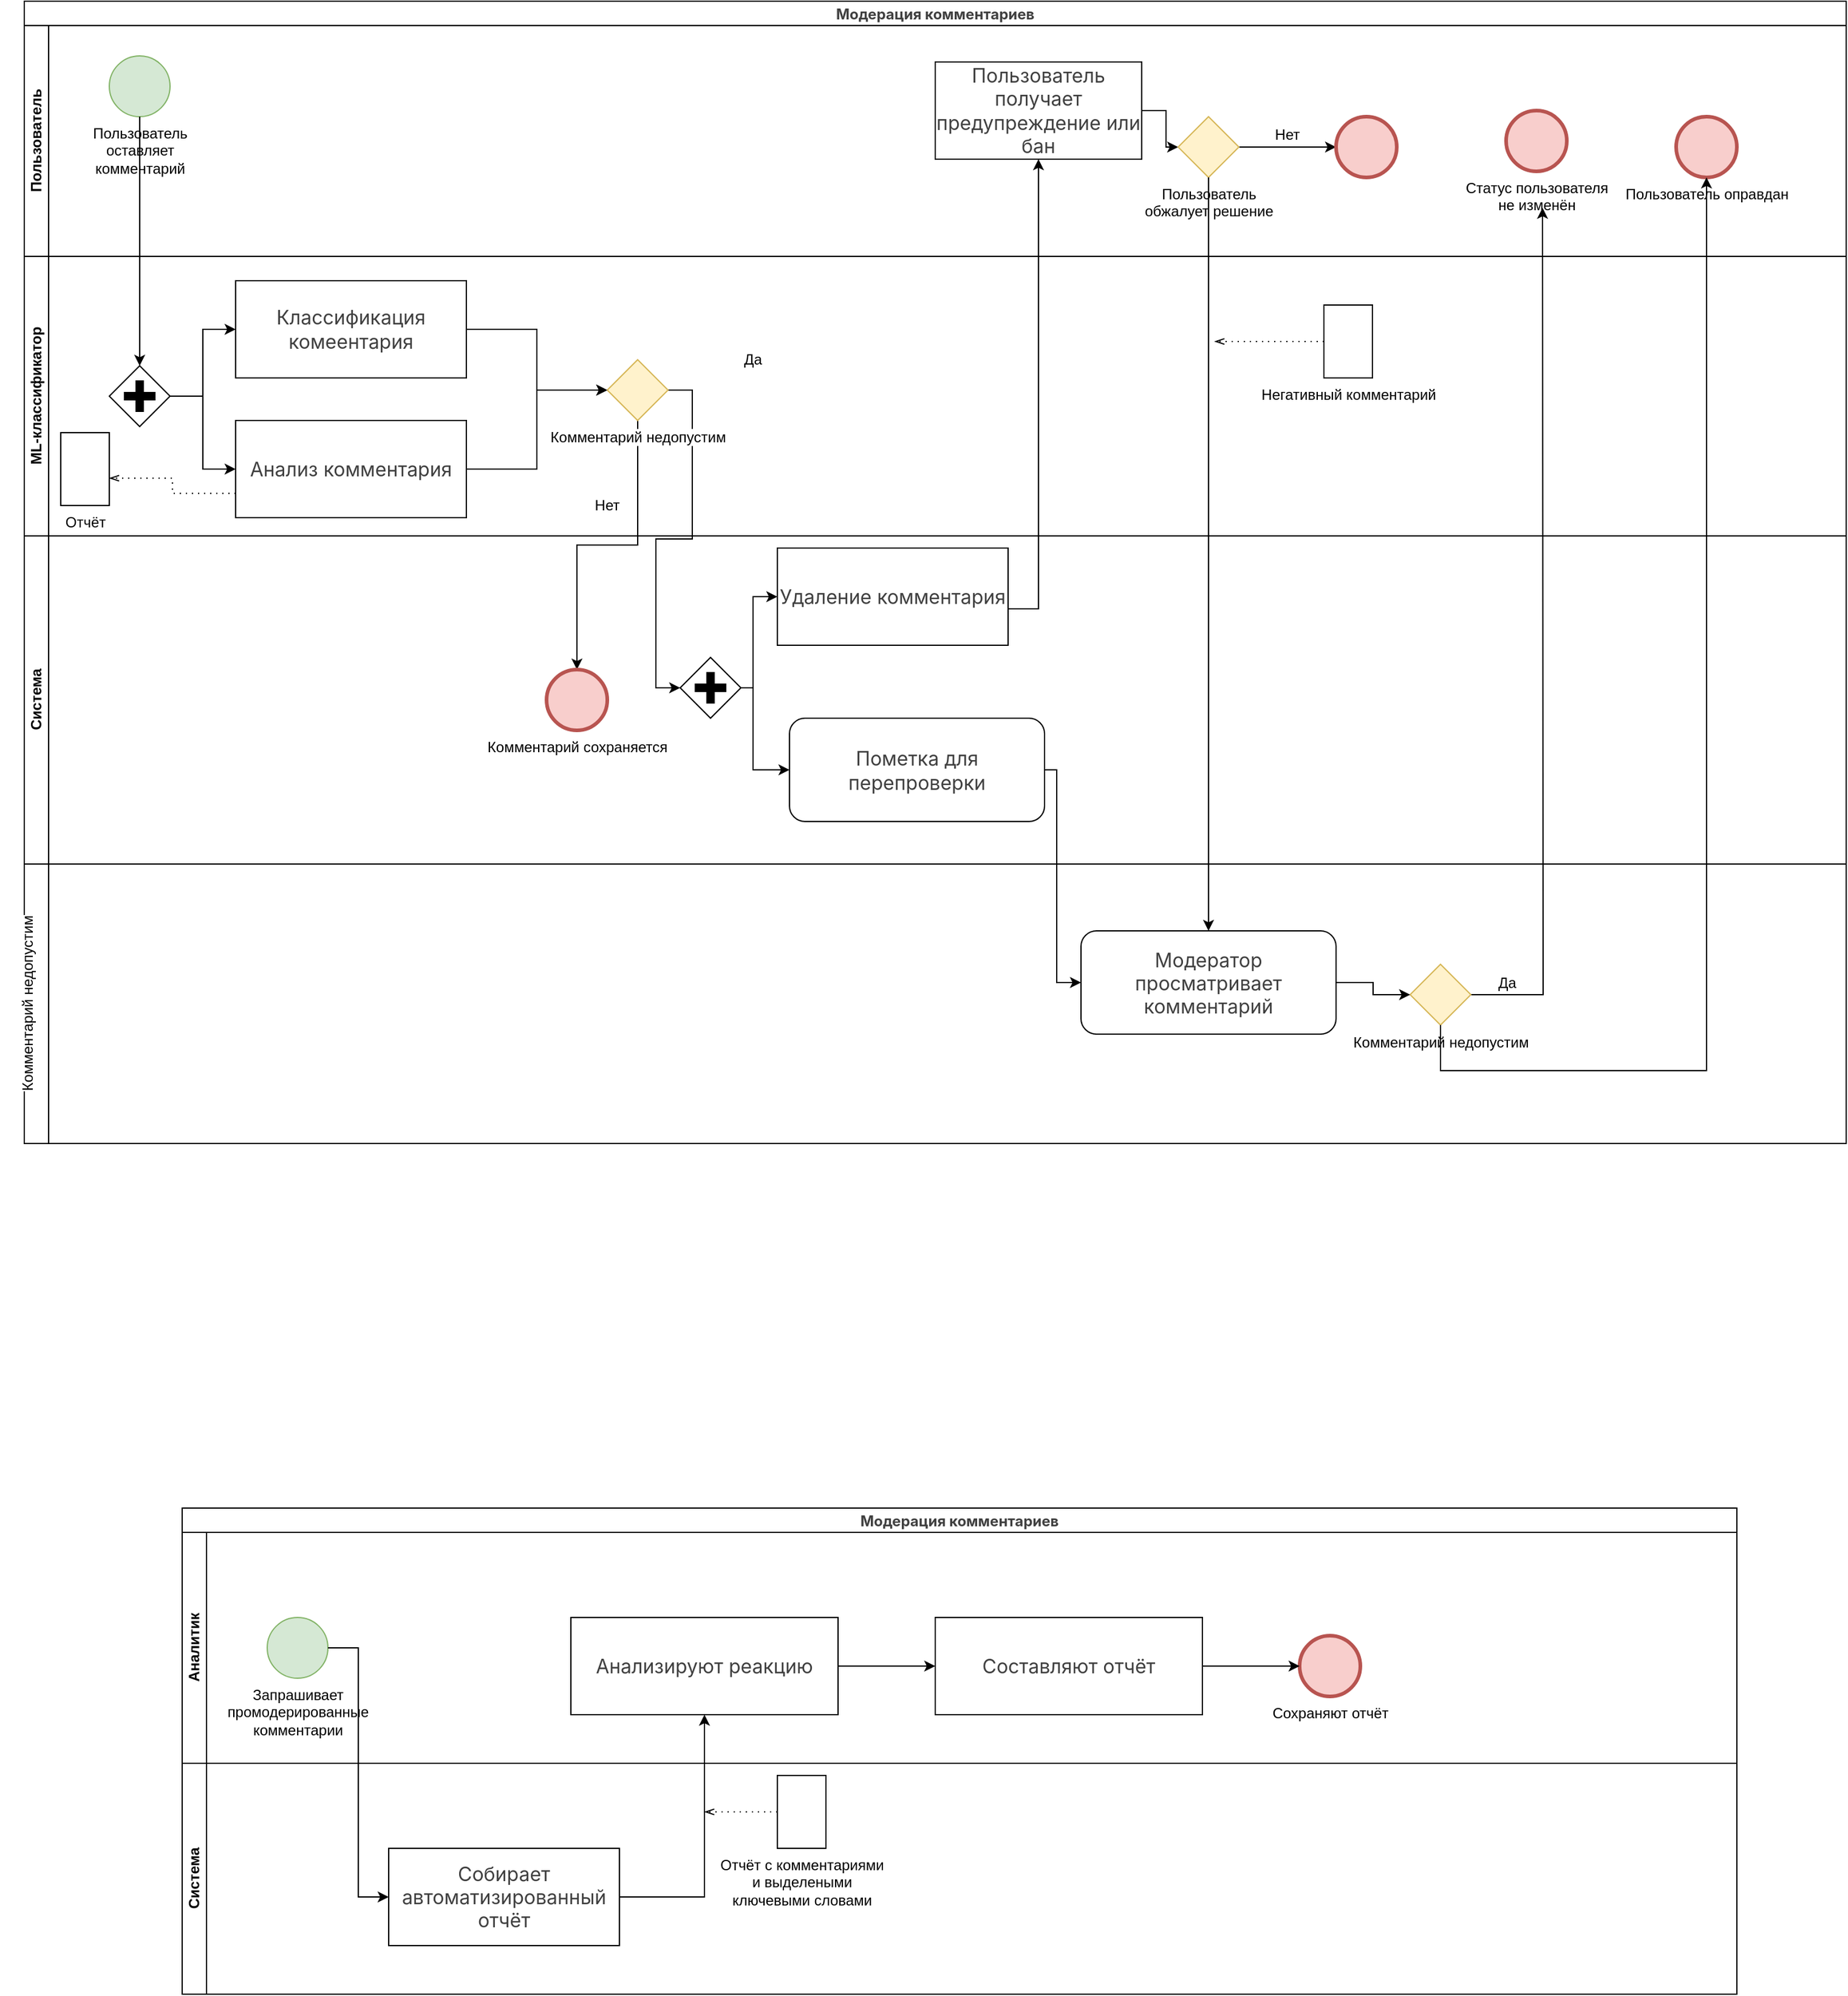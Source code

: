 <mxfile version="27.0.9">
  <diagram name="Страница — 1" id="czSJxoBG8e3vziPSl5HL">
    <mxGraphModel dx="1426" dy="841" grid="1" gridSize="10" guides="1" tooltips="1" connect="1" arrows="1" fold="1" page="1" pageScale="1" pageWidth="827" pageHeight="1169" math="0" shadow="0">
      <root>
        <mxCell id="0" />
        <mxCell id="1" parent="0" />
        <mxCell id="qkGWPTD8oXom4SQ6_oq9-17" value="&lt;h3 style=&quot;font-weight: var(--ds-font-weight-strong); font-size: calc(var(--ds-md-zoom)*16px); line-height: 1.5; margin: calc(var(--ds-md-zoom)*16px)0 calc(var(--ds-md-zoom)*12px)0; color: rgb(64, 64, 64); font-family: DeepSeek-CJK-patch, Inter, system-ui, -apple-system, BlinkMacSystemFont, &amp;quot;Segoe UI&amp;quot;, Roboto, &amp;quot;Noto Sans&amp;quot;, Ubuntu, Cantarell, &amp;quot;Helvetica Neue&amp;quot;, Oxygen, &amp;quot;Open Sans&amp;quot;, sans-serif; text-align: start;&quot;&gt;Модерация комментариев&lt;/h3&gt;" style="swimlane;html=1;childLayout=stackLayout;resizeParent=1;resizeParentMax=0;horizontal=1;startSize=20;horizontalStack=0;whiteSpace=wrap;" parent="1" vertex="1">
          <mxGeometry x="50" y="20" width="1500" height="710" as="geometry" />
        </mxCell>
        <mxCell id="qkGWPTD8oXom4SQ6_oq9-27" style="edgeStyle=orthogonalEdgeStyle;rounded=0;orthogonalLoop=1;jettySize=auto;html=1;exitX=1;exitY=0.5;exitDx=0;exitDy=0;exitPerimeter=0;entryX=0;entryY=0.5;entryDx=0;entryDy=0;entryPerimeter=0;" parent="qkGWPTD8oXom4SQ6_oq9-17" source="qkGWPTD8oXom4SQ6_oq9-24" target="2eWtPEc4iN5TOL6dSOOe-2" edge="1">
          <mxGeometry relative="1" as="geometry">
            <mxPoint x="810" y="530.0" as="targetPoint" />
          </mxGeometry>
        </mxCell>
        <mxCell id="qkGWPTD8oXom4SQ6_oq9-29" style="edgeStyle=orthogonalEdgeStyle;rounded=0;orthogonalLoop=1;jettySize=auto;html=1;exitX=0.5;exitY=1;exitDx=0;exitDy=0;exitPerimeter=0;entryX=0.5;entryY=0;entryDx=0;entryDy=0;entryPerimeter=0;" parent="qkGWPTD8oXom4SQ6_oq9-17" source="qkGWPTD8oXom4SQ6_oq9-24" target="qkGWPTD8oXom4SQ6_oq9-31" edge="1">
          <mxGeometry relative="1" as="geometry">
            <mxPoint x="521" y="520.0" as="targetPoint" />
          </mxGeometry>
        </mxCell>
        <mxCell id="qkGWPTD8oXom4SQ6_oq9-18" value="Пользователь" style="swimlane;html=1;startSize=20;horizontal=0;" parent="qkGWPTD8oXom4SQ6_oq9-17" vertex="1">
          <mxGeometry y="20" width="1500" height="190" as="geometry" />
        </mxCell>
        <mxCell id="qkGWPTD8oXom4SQ6_oq9-19" value="Пользователь&lt;div&gt;оставляет&lt;div&gt;комментарий&lt;/div&gt;&lt;/div&gt;" style="points=[[0.145,0.145,0],[0.5,0,0],[0.855,0.145,0],[1,0.5,0],[0.855,0.855,0],[0.5,1,0],[0.145,0.855,0],[0,0.5,0]];shape=mxgraph.bpmn.event;html=1;verticalLabelPosition=bottom;labelBackgroundColor=#ffffff;verticalAlign=top;align=center;perimeter=ellipsePerimeter;outlineConnect=0;aspect=fixed;outline=standard;symbol=general;fillColor=#d5e8d4;strokeColor=#82b366;" parent="qkGWPTD8oXom4SQ6_oq9-18" vertex="1">
          <mxGeometry x="70" y="25" width="50" height="50" as="geometry" />
        </mxCell>
        <mxCell id="qkGWPTD8oXom4SQ6_oq9-69" style="edgeStyle=orthogonalEdgeStyle;rounded=0;orthogonalLoop=1;jettySize=auto;html=1;exitX=1;exitY=0.5;exitDx=0;exitDy=0;exitPerimeter=0;" parent="qkGWPTD8oXom4SQ6_oq9-18" source="qkGWPTD8oXom4SQ6_oq9-67" target="qkGWPTD8oXom4SQ6_oq9-68" edge="1">
          <mxGeometry relative="1" as="geometry" />
        </mxCell>
        <mxCell id="qkGWPTD8oXom4SQ6_oq9-67" value="&lt;div style=&quot;&quot;&gt;&lt;span style=&quot;background-color: transparent;&quot;&gt;&lt;font style=&quot;font-size: 16.002px;&quot; face=&quot;DeepSeek-CJK-patch, Inter, system-ui, -apple-system, BlinkMacSystemFont, Segoe UI, Roboto, Noto Sans, Ubuntu, Cantarell, Helvetica Neue, Oxygen, Open Sans, sans-serif&quot; color=&quot;#404040&quot;&gt;Пользователь получает предупреждение или бан&lt;/font&gt;&lt;/span&gt;&lt;/div&gt;" style="points=[[0.25,0,0],[0.5,0,0],[0.75,0,0],[1,0.25,0],[1,0.5,0],[1,0.75,0],[0.75,1,0],[0.5,1,0],[0.25,1,0],[0,0.75,0],[0,0.5,0],[0,0.25,0]];shape=mxgraph.bpmn.task2;whiteSpace=wrap;rectStyle=rounded;size=10;html=1;container=1;expand=0;collapsible=0;taskMarker=abstract;align=center;" parent="qkGWPTD8oXom4SQ6_oq9-18" vertex="1">
          <mxGeometry x="750" y="30" width="170" height="80" as="geometry" />
        </mxCell>
        <mxCell id="qkGWPTD8oXom4SQ6_oq9-70" style="edgeStyle=orthogonalEdgeStyle;rounded=0;orthogonalLoop=1;jettySize=auto;html=1;exitX=1;exitY=0.5;exitDx=0;exitDy=0;exitPerimeter=0;entryX=0;entryY=0.5;entryDx=0;entryDy=0;entryPerimeter=0;" parent="qkGWPTD8oXom4SQ6_oq9-18" source="qkGWPTD8oXom4SQ6_oq9-68" target="qkGWPTD8oXom4SQ6_oq9-72" edge="1">
          <mxGeometry relative="1" as="geometry">
            <mxPoint x="1110" y="100" as="targetPoint" />
          </mxGeometry>
        </mxCell>
        <mxCell id="qkGWPTD8oXom4SQ6_oq9-68" value="Пользователь&lt;div&gt;обжалует решение&lt;/div&gt;" style="points=[[0.25,0.25,0],[0.5,0,0],[0.75,0.25,0],[1,0.5,0],[0.75,0.75,0],[0.5,1,0],[0.25,0.75,0],[0,0.5,0]];shape=mxgraph.bpmn.gateway2;html=1;verticalLabelPosition=bottom;labelBackgroundColor=#ffffff;verticalAlign=top;align=center;perimeter=rhombusPerimeter;outlineConnect=0;outline=none;symbol=none;fillColor=#fff2cc;strokeColor=#d6b656;" parent="qkGWPTD8oXom4SQ6_oq9-18" vertex="1">
          <mxGeometry x="950" y="75" width="50" height="50" as="geometry" />
        </mxCell>
        <mxCell id="qkGWPTD8oXom4SQ6_oq9-71" value="Нет" style="text;html=1;align=center;verticalAlign=middle;whiteSpace=wrap;rounded=0;" parent="qkGWPTD8oXom4SQ6_oq9-18" vertex="1">
          <mxGeometry x="1010" y="75" width="60" height="30" as="geometry" />
        </mxCell>
        <mxCell id="qkGWPTD8oXom4SQ6_oq9-72" value="" style="points=[[0.145,0.145,0],[0.5,0,0],[0.855,0.145,0],[1,0.5,0],[0.855,0.855,0],[0.5,1,0],[0.145,0.855,0],[0,0.5,0]];shape=mxgraph.bpmn.event;html=1;verticalLabelPosition=bottom;labelBackgroundColor=#ffffff;verticalAlign=top;align=center;perimeter=ellipsePerimeter;outlineConnect=0;aspect=fixed;outline=end;symbol=terminate2;fillColor=#f8cecc;strokeColor=#b85450;" parent="qkGWPTD8oXom4SQ6_oq9-18" vertex="1">
          <mxGeometry x="1080" y="75" width="50" height="50" as="geometry" />
        </mxCell>
        <mxCell id="qkGWPTD8oXom4SQ6_oq9-90" value="Статус пользователя&lt;div&gt;не изменён&lt;/div&gt;" style="points=[[0.145,0.145,0],[0.5,0,0],[0.855,0.145,0],[1,0.5,0],[0.855,0.855,0],[0.5,1,0],[0.145,0.855,0],[0,0.5,0]];shape=mxgraph.bpmn.event;html=1;verticalLabelPosition=bottom;labelBackgroundColor=#ffffff;verticalAlign=top;align=center;perimeter=ellipsePerimeter;outlineConnect=0;aspect=fixed;outline=end;symbol=terminate2;fillColor=#f8cecc;strokeColor=#b85450;" parent="qkGWPTD8oXom4SQ6_oq9-18" vertex="1">
          <mxGeometry x="1220" y="70" width="50" height="50" as="geometry" />
        </mxCell>
        <mxCell id="qkGWPTD8oXom4SQ6_oq9-93" value="Пользователь оправдан" style="points=[[0.145,0.145,0],[0.5,0,0],[0.855,0.145,0],[1,0.5,0],[0.855,0.855,0],[0.5,1,0],[0.145,0.855,0],[0,0.5,0]];shape=mxgraph.bpmn.event;html=1;verticalLabelPosition=bottom;labelBackgroundColor=#ffffff;verticalAlign=top;align=center;perimeter=ellipsePerimeter;outlineConnect=0;aspect=fixed;outline=end;symbol=terminate2;fillColor=#f8cecc;strokeColor=#b85450;" parent="qkGWPTD8oXom4SQ6_oq9-18" vertex="1">
          <mxGeometry x="1360" y="75" width="50" height="50" as="geometry" />
        </mxCell>
        <mxCell id="qkGWPTD8oXom4SQ6_oq9-21" value="ML-классификатор" style="swimlane;html=1;startSize=20;horizontal=0;" parent="qkGWPTD8oXom4SQ6_oq9-17" vertex="1">
          <mxGeometry y="210" width="1500" height="230" as="geometry" />
        </mxCell>
        <mxCell id="qkGWPTD8oXom4SQ6_oq9-22" value="&lt;div style=&quot;&quot;&gt;&lt;span style=&quot;background-color: transparent; font-size: 16.002px;&quot;&gt;&lt;font face=&quot;DeepSeek-CJK-patch, Inter, system-ui, -apple-system, BlinkMacSystemFont, Segoe UI, Roboto, Noto Sans, Ubuntu, Cantarell, Helvetica Neue, Oxygen, Open Sans, sans-serif&quot; color=&quot;#404040&quot;&gt;Классификация&lt;/font&gt;&lt;/span&gt;&lt;/div&gt;&lt;div style=&quot;&quot;&gt;&lt;span style=&quot;background-color: transparent; font-size: 16.002px;&quot;&gt;&lt;font face=&quot;DeepSeek-CJK-patch, Inter, system-ui, -apple-system, BlinkMacSystemFont, Segoe UI, Roboto, Noto Sans, Ubuntu, Cantarell, Helvetica Neue, Oxygen, Open Sans, sans-serif&quot; color=&quot;#404040&quot;&gt;комеентария&lt;/font&gt;&lt;/span&gt;&lt;/div&gt;" style="points=[[0.25,0,0],[0.5,0,0],[0.75,0,0],[1,0.25,0],[1,0.5,0],[1,0.75,0],[0.75,1,0],[0.5,1,0],[0.25,1,0],[0,0.75,0],[0,0.5,0],[0,0.25,0]];shape=mxgraph.bpmn.task2;whiteSpace=wrap;rectStyle=rounded;size=10;html=1;container=1;expand=0;collapsible=0;taskMarker=abstract;align=center;" parent="qkGWPTD8oXom4SQ6_oq9-21" vertex="1">
          <mxGeometry x="174" y="20" width="190" height="80" as="geometry" />
        </mxCell>
        <mxCell id="qkGWPTD8oXom4SQ6_oq9-23" style="edgeStyle=orthogonalEdgeStyle;rounded=0;orthogonalLoop=1;jettySize=auto;html=1;entryX=0;entryY=0.5;entryDx=0;entryDy=0;entryPerimeter=0;exitX=1;exitY=0.5;exitDx=0;exitDy=0;exitPerimeter=0;" parent="qkGWPTD8oXom4SQ6_oq9-21" source="qkGWPTD8oXom4SQ6_oq9-22" target="qkGWPTD8oXom4SQ6_oq9-24" edge="1">
          <mxGeometry relative="1" as="geometry" />
        </mxCell>
        <mxCell id="qkGWPTD8oXom4SQ6_oq9-24" value="Комментарий недопустим" style="points=[[0.25,0.25,0],[0.5,0,0],[0.75,0.25,0],[1,0.5,0],[0.75,0.75,0],[0.5,1,0],[0.25,0.75,0],[0,0.5,0]];shape=mxgraph.bpmn.gateway2;html=1;verticalLabelPosition=bottom;labelBackgroundColor=#ffffff;verticalAlign=top;align=center;perimeter=rhombusPerimeter;outlineConnect=0;outline=none;symbol=none;fillColor=#fff2cc;strokeColor=#d6b656;" parent="qkGWPTD8oXom4SQ6_oq9-21" vertex="1">
          <mxGeometry x="480" y="85" width="50" height="50" as="geometry" />
        </mxCell>
        <mxCell id="qkGWPTD8oXom4SQ6_oq9-25" value="Да" style="text;html=1;align=center;verticalAlign=middle;whiteSpace=wrap;rounded=0;" parent="qkGWPTD8oXom4SQ6_oq9-21" vertex="1">
          <mxGeometry x="570" y="70" width="60" height="30" as="geometry" />
        </mxCell>
        <mxCell id="qkGWPTD8oXom4SQ6_oq9-63" value="Негативный комментарий" style="shape=mxgraph.bpmn.data2;labelPosition=center;verticalLabelPosition=bottom;align=center;verticalAlign=top;size=15;html=1;" parent="qkGWPTD8oXom4SQ6_oq9-21" vertex="1">
          <mxGeometry x="1070" y="40" width="40" height="60" as="geometry" />
        </mxCell>
        <mxCell id="qkGWPTD8oXom4SQ6_oq9-74" value="&lt;div style=&quot;text-align: left;&quot;&gt;&lt;span style=&quot;background-color: transparent; font-size: 16.002px;&quot;&gt;&lt;font face=&quot;DeepSeek-CJK-patch, Inter, system-ui, -apple-system, BlinkMacSystemFont, Segoe UI, Roboto, Noto Sans, Ubuntu, Cantarell, Helvetica Neue, Oxygen, Open Sans, sans-serif&quot; color=&quot;#404040&quot;&gt;Анализ комментария&lt;/font&gt;&lt;/span&gt;&lt;/div&gt;" style="points=[[0.25,0,0],[0.5,0,0],[0.75,0,0],[1,0.25,0],[1,0.5,0],[1,0.75,0],[0.75,1,0],[0.5,1,0],[0.25,1,0],[0,0.75,0],[0,0.5,0],[0,0.25,0]];shape=mxgraph.bpmn.task2;whiteSpace=wrap;rectStyle=rounded;size=10;html=1;container=1;expand=0;collapsible=0;taskMarker=abstract;" parent="qkGWPTD8oXom4SQ6_oq9-21" vertex="1">
          <mxGeometry x="174" y="135" width="190" height="80" as="geometry" />
        </mxCell>
        <mxCell id="qkGWPTD8oXom4SQ6_oq9-77" value="" style="points=[[0.25,0.25,0],[0.5,0,0],[0.75,0.25,0],[1,0.5,0],[0.75,0.75,0],[0.5,1,0],[0.25,0.75,0],[0,0.5,0]];shape=mxgraph.bpmn.gateway2;html=1;verticalLabelPosition=bottom;labelBackgroundColor=#ffffff;verticalAlign=top;align=center;perimeter=rhombusPerimeter;outlineConnect=0;outline=none;symbol=none;gwType=parallel;" parent="qkGWPTD8oXom4SQ6_oq9-21" vertex="1">
          <mxGeometry x="70" y="90" width="50" height="50" as="geometry" />
        </mxCell>
        <mxCell id="qkGWPTD8oXom4SQ6_oq9-78" style="edgeStyle=orthogonalEdgeStyle;rounded=0;orthogonalLoop=1;jettySize=auto;html=1;exitX=1;exitY=0.5;exitDx=0;exitDy=0;exitPerimeter=0;entryX=0;entryY=0.5;entryDx=0;entryDy=0;entryPerimeter=0;" parent="qkGWPTD8oXom4SQ6_oq9-21" source="qkGWPTD8oXom4SQ6_oq9-77" target="qkGWPTD8oXom4SQ6_oq9-22" edge="1">
          <mxGeometry relative="1" as="geometry" />
        </mxCell>
        <mxCell id="qkGWPTD8oXom4SQ6_oq9-79" style="edgeStyle=orthogonalEdgeStyle;rounded=0;orthogonalLoop=1;jettySize=auto;html=1;exitX=1;exitY=0.5;exitDx=0;exitDy=0;exitPerimeter=0;entryX=0;entryY=0.5;entryDx=0;entryDy=0;entryPerimeter=0;" parent="qkGWPTD8oXom4SQ6_oq9-21" source="qkGWPTD8oXom4SQ6_oq9-77" target="qkGWPTD8oXom4SQ6_oq9-74" edge="1">
          <mxGeometry relative="1" as="geometry" />
        </mxCell>
        <mxCell id="qkGWPTD8oXom4SQ6_oq9-81" style="edgeStyle=orthogonalEdgeStyle;rounded=0;orthogonalLoop=1;jettySize=auto;html=1;exitX=1;exitY=0.5;exitDx=0;exitDy=0;exitPerimeter=0;entryX=0;entryY=0.5;entryDx=0;entryDy=0;entryPerimeter=0;" parent="qkGWPTD8oXom4SQ6_oq9-21" source="qkGWPTD8oXom4SQ6_oq9-74" target="qkGWPTD8oXom4SQ6_oq9-24" edge="1">
          <mxGeometry relative="1" as="geometry" />
        </mxCell>
        <mxCell id="qkGWPTD8oXom4SQ6_oq9-94" value="Отчёт" style="shape=mxgraph.bpmn.data2;labelPosition=center;verticalLabelPosition=bottom;align=center;verticalAlign=top;size=15;html=1;" parent="qkGWPTD8oXom4SQ6_oq9-21" vertex="1">
          <mxGeometry x="30" y="145" width="40" height="60" as="geometry" />
        </mxCell>
        <mxCell id="qkGWPTD8oXom4SQ6_oq9-95" value="" style="edgeStyle=elbowEdgeStyle;fontSize=12;html=1;endFill=0;startFill=0;endSize=6;startSize=6;dashed=1;dashPattern=1 4;endArrow=openThin;startArrow=none;rounded=0;exitX=0;exitY=0.75;exitDx=0;exitDy=0;exitPerimeter=0;entryX=0;entryY=0;entryDx=40;entryDy=37.5;entryPerimeter=0;" parent="qkGWPTD8oXom4SQ6_oq9-21" source="qkGWPTD8oXom4SQ6_oq9-74" target="qkGWPTD8oXom4SQ6_oq9-94" edge="1">
          <mxGeometry width="160" relative="1" as="geometry">
            <mxPoint x="1070" y="200" as="sourcePoint" />
            <mxPoint x="140" y="190" as="targetPoint" />
          </mxGeometry>
        </mxCell>
        <mxCell id="qkGWPTD8oXom4SQ6_oq9-33" value="Нет" style="text;html=1;align=center;verticalAlign=middle;whiteSpace=wrap;rounded=0;" parent="qkGWPTD8oXom4SQ6_oq9-21" vertex="1">
          <mxGeometry x="450" y="190" width="60" height="30" as="geometry" />
        </mxCell>
        <mxCell id="qkGWPTD8oXom4SQ6_oq9-28" style="edgeStyle=orthogonalEdgeStyle;rounded=0;orthogonalLoop=1;jettySize=auto;html=1;exitX=1;exitY=0.5;exitDx=0;exitDy=0;exitPerimeter=0;entryX=0.5;entryY=1;entryDx=0;entryDy=0;entryPerimeter=0;" parent="qkGWPTD8oXom4SQ6_oq9-17" source="qkGWPTD8oXom4SQ6_oq9-32" target="qkGWPTD8oXom4SQ6_oq9-67" edge="1">
          <mxGeometry relative="1" as="geometry">
            <mxPoint x="785" y="160" as="targetPoint" />
            <Array as="points">
              <mxPoint x="800" y="500" />
              <mxPoint x="835" y="500" />
            </Array>
          </mxGeometry>
        </mxCell>
        <mxCell id="qkGWPTD8oXom4SQ6_oq9-80" style="edgeStyle=orthogonalEdgeStyle;rounded=0;orthogonalLoop=1;jettySize=auto;html=1;exitX=0.5;exitY=1;exitDx=0;exitDy=0;exitPerimeter=0;entryX=0.5;entryY=0;entryDx=0;entryDy=0;entryPerimeter=0;" parent="qkGWPTD8oXom4SQ6_oq9-17" source="qkGWPTD8oXom4SQ6_oq9-19" target="qkGWPTD8oXom4SQ6_oq9-77" edge="1">
          <mxGeometry relative="1" as="geometry" />
        </mxCell>
        <mxCell id="qkGWPTD8oXom4SQ6_oq9-30" value="Система" style="swimlane;html=1;startSize=20;horizontal=0;" parent="qkGWPTD8oXom4SQ6_oq9-17" vertex="1">
          <mxGeometry y="440" width="1500" height="270" as="geometry" />
        </mxCell>
        <mxCell id="qkGWPTD8oXom4SQ6_oq9-31" value="Комментарий сохраняется" style="points=[[0.145,0.145,0],[0.5,0,0],[0.855,0.145,0],[1,0.5,0],[0.855,0.855,0],[0.5,1,0],[0.145,0.855,0],[0,0.5,0]];shape=mxgraph.bpmn.event;html=1;verticalLabelPosition=bottom;labelBackgroundColor=#ffffff;verticalAlign=top;align=center;perimeter=ellipsePerimeter;outlineConnect=0;aspect=fixed;outline=end;symbol=terminate2;fillColor=#f8cecc;strokeColor=#b85450;" parent="qkGWPTD8oXom4SQ6_oq9-30" vertex="1">
          <mxGeometry x="430" y="110" width="50" height="50" as="geometry" />
        </mxCell>
        <mxCell id="qkGWPTD8oXom4SQ6_oq9-32" value="&lt;div style=&quot;text-align: left;&quot;&gt;&lt;span style=&quot;background-color: transparent; font-size: 16.002px;&quot;&gt;&lt;font face=&quot;DeepSeek-CJK-patch, Inter, system-ui, -apple-system, BlinkMacSystemFont, Segoe UI, Roboto, Noto Sans, Ubuntu, Cantarell, Helvetica Neue, Oxygen, Open Sans, sans-serif&quot; color=&quot;#404040&quot;&gt;Удаление комментария&lt;/font&gt;&lt;/span&gt;&lt;/div&gt;" style="points=[[0.25,0,0],[0.5,0,0],[0.75,0,0],[1,0.25,0],[1,0.5,0],[1,0.75,0],[0.75,1,0],[0.5,1,0],[0.25,1,0],[0,0.75,0],[0,0.5,0],[0,0.25,0]];shape=mxgraph.bpmn.task2;whiteSpace=wrap;rectStyle=rounded;size=10;html=1;container=1;expand=0;collapsible=0;taskMarker=abstract;" parent="qkGWPTD8oXom4SQ6_oq9-30" vertex="1">
          <mxGeometry x="620" y="10" width="190" height="80" as="geometry" />
        </mxCell>
        <mxCell id="2eWtPEc4iN5TOL6dSOOe-8" style="edgeStyle=orthogonalEdgeStyle;rounded=0;orthogonalLoop=1;jettySize=auto;html=1;exitX=1;exitY=0.5;exitDx=0;exitDy=0;exitPerimeter=0;entryX=0;entryY=0.5;entryDx=0;entryDy=0;" edge="1" parent="qkGWPTD8oXom4SQ6_oq9-30" source="2eWtPEc4iN5TOL6dSOOe-2" target="2eWtPEc4iN5TOL6dSOOe-7">
          <mxGeometry relative="1" as="geometry">
            <Array as="points">
              <mxPoint x="600" y="125" />
              <mxPoint x="600" y="193" />
            </Array>
          </mxGeometry>
        </mxCell>
        <mxCell id="2eWtPEc4iN5TOL6dSOOe-2" value="" style="points=[[0.25,0.25,0],[0.5,0,0],[0.75,0.25,0],[1,0.5,0],[0.75,0.75,0],[0.5,1,0],[0.25,0.75,0],[0,0.5,0]];shape=mxgraph.bpmn.gateway2;html=1;verticalLabelPosition=bottom;labelBackgroundColor=#ffffff;verticalAlign=top;align=center;perimeter=rhombusPerimeter;outlineConnect=0;outline=none;symbol=none;gwType=parallel;" vertex="1" parent="qkGWPTD8oXom4SQ6_oq9-30">
          <mxGeometry x="540" y="100" width="50" height="50" as="geometry" />
        </mxCell>
        <mxCell id="2eWtPEc4iN5TOL6dSOOe-3" style="edgeStyle=orthogonalEdgeStyle;rounded=0;orthogonalLoop=1;jettySize=auto;html=1;exitX=1;exitY=0.5;exitDx=0;exitDy=0;exitPerimeter=0;entryX=0;entryY=0.5;entryDx=0;entryDy=0;entryPerimeter=0;" edge="1" parent="qkGWPTD8oXom4SQ6_oq9-30" source="2eWtPEc4iN5TOL6dSOOe-2" target="qkGWPTD8oXom4SQ6_oq9-32">
          <mxGeometry relative="1" as="geometry">
            <Array as="points">
              <mxPoint x="600" y="125" />
              <mxPoint x="600" y="50" />
            </Array>
          </mxGeometry>
        </mxCell>
        <mxCell id="2eWtPEc4iN5TOL6dSOOe-7" value="&lt;font face=&quot;DeepSeek-CJK-patch, Inter, system-ui, -apple-system, BlinkMacSystemFont, Segoe UI, Roboto, Noto Sans, Ubuntu, Cantarell, Helvetica Neue, Oxygen, Open Sans, sans-serif&quot; color=&quot;#404040&quot;&gt;&lt;span style=&quot;font-size: 16.002px;&quot;&gt;Пометка для перепроверки&lt;/span&gt;&lt;/font&gt;" style="rounded=1;whiteSpace=wrap;html=1;" vertex="1" parent="qkGWPTD8oXom4SQ6_oq9-30">
          <mxGeometry x="630" y="150" width="210" height="85" as="geometry" />
        </mxCell>
        <mxCell id="qkGWPTD8oXom4SQ6_oq9-34" value="&lt;h3 style=&quot;font-weight: var(--ds-font-weight-strong); font-size: calc(var(--ds-md-zoom)*16px); line-height: 1.5; margin: calc(var(--ds-md-zoom)*16px)0 calc(var(--ds-md-zoom)*12px)0; color: rgb(64, 64, 64); font-family: DeepSeek-CJK-patch, Inter, system-ui, -apple-system, BlinkMacSystemFont, &amp;quot;Segoe UI&amp;quot;, Roboto, &amp;quot;Noto Sans&amp;quot;, Ubuntu, Cantarell, &amp;quot;Helvetica Neue&amp;quot;, Oxygen, &amp;quot;Open Sans&amp;quot;, sans-serif; text-align: start;&quot;&gt;Модерация комментариев&lt;/h3&gt;" style="swimlane;html=1;childLayout=stackLayout;resizeParent=1;resizeParentMax=0;horizontal=1;startSize=20;horizontalStack=0;whiteSpace=wrap;" parent="1" vertex="1">
          <mxGeometry x="180" y="1260" width="1280" height="400" as="geometry" />
        </mxCell>
        <mxCell id="qkGWPTD8oXom4SQ6_oq9-35" value="Аналитик" style="swimlane;html=1;startSize=20;horizontal=0;" parent="qkGWPTD8oXom4SQ6_oq9-34" vertex="1">
          <mxGeometry y="20" width="1280" height="190" as="geometry" />
        </mxCell>
        <mxCell id="qkGWPTD8oXom4SQ6_oq9-36" value="Запрашивает&lt;div&gt;промодерированные&lt;/div&gt;&lt;div&gt;комментарии&lt;/div&gt;" style="points=[[0.145,0.145,0],[0.5,0,0],[0.855,0.145,0],[1,0.5,0],[0.855,0.855,0],[0.5,1,0],[0.145,0.855,0],[0,0.5,0]];shape=mxgraph.bpmn.event;html=1;verticalLabelPosition=bottom;labelBackgroundColor=#ffffff;verticalAlign=top;align=center;perimeter=ellipsePerimeter;outlineConnect=0;aspect=fixed;outline=standard;symbol=general;fillColor=#d5e8d4;strokeColor=#82b366;" parent="qkGWPTD8oXom4SQ6_oq9-35" vertex="1">
          <mxGeometry x="70" y="70" width="50" height="50" as="geometry" />
        </mxCell>
        <mxCell id="qkGWPTD8oXom4SQ6_oq9-37" value="Сохраняют отчёт" style="points=[[0.145,0.145,0],[0.5,0,0],[0.855,0.145,0],[1,0.5,0],[0.855,0.855,0],[0.5,1,0],[0.145,0.855,0],[0,0.5,0]];shape=mxgraph.bpmn.event;html=1;verticalLabelPosition=bottom;labelBackgroundColor=#ffffff;verticalAlign=top;align=center;perimeter=ellipsePerimeter;outlineConnect=0;aspect=fixed;outline=end;symbol=terminate2;fillColor=#f8cecc;strokeColor=#b85450;" parent="qkGWPTD8oXom4SQ6_oq9-35" vertex="1">
          <mxGeometry x="920" y="85" width="50" height="50" as="geometry" />
        </mxCell>
        <mxCell id="qkGWPTD8oXom4SQ6_oq9-38" style="edgeStyle=orthogonalEdgeStyle;rounded=0;orthogonalLoop=1;jettySize=auto;html=1;entryX=0;entryY=0.5;entryDx=0;entryDy=0;entryPerimeter=0;" parent="qkGWPTD8oXom4SQ6_oq9-35" source="qkGWPTD8oXom4SQ6_oq9-39" target="qkGWPTD8oXom4SQ6_oq9-40" edge="1">
          <mxGeometry relative="1" as="geometry">
            <mxPoint x="620" y="110" as="targetPoint" />
          </mxGeometry>
        </mxCell>
        <mxCell id="qkGWPTD8oXom4SQ6_oq9-39" value="&lt;div style=&quot;text-align: left;&quot;&gt;&lt;font face=&quot;DeepSeek-CJK-patch, Inter, system-ui, -apple-system, BlinkMacSystemFont, Segoe UI, Roboto, Noto Sans, Ubuntu, Cantarell, Helvetica Neue, Oxygen, Open Sans, sans-serif&quot; color=&quot;#404040&quot;&gt;&lt;span style=&quot;font-size: 16.002px;&quot;&gt;Анализируют реакцию&lt;/span&gt;&lt;/font&gt;&lt;/div&gt;" style="points=[[0.25,0,0],[0.5,0,0],[0.75,0,0],[1,0.25,0],[1,0.5,0],[1,0.75,0],[0.75,1,0],[0.5,1,0],[0.25,1,0],[0,0.75,0],[0,0.5,0],[0,0.25,0]];shape=mxgraph.bpmn.task2;whiteSpace=wrap;rectStyle=rounded;size=10;html=1;container=1;expand=0;collapsible=0;taskMarker=abstract;" parent="qkGWPTD8oXom4SQ6_oq9-35" vertex="1">
          <mxGeometry x="320" y="70" width="220" height="80" as="geometry" />
        </mxCell>
        <mxCell id="qkGWPTD8oXom4SQ6_oq9-40" value="&lt;div style=&quot;text-align: left;&quot;&gt;&lt;font face=&quot;DeepSeek-CJK-patch, Inter, system-ui, -apple-system, BlinkMacSystemFont, Segoe UI, Roboto, Noto Sans, Ubuntu, Cantarell, Helvetica Neue, Oxygen, Open Sans, sans-serif&quot; color=&quot;#404040&quot;&gt;&lt;span style=&quot;font-size: 16.002px;&quot;&gt;Составляют отчёт&lt;/span&gt;&lt;/font&gt;&lt;/div&gt;" style="points=[[0.25,0,0],[0.5,0,0],[0.75,0,0],[1,0.25,0],[1,0.5,0],[1,0.75,0],[0.75,1,0],[0.5,1,0],[0.25,1,0],[0,0.75,0],[0,0.5,0],[0,0.25,0]];shape=mxgraph.bpmn.task2;whiteSpace=wrap;rectStyle=rounded;size=10;html=1;container=1;expand=0;collapsible=0;taskMarker=abstract;" parent="qkGWPTD8oXom4SQ6_oq9-35" vertex="1">
          <mxGeometry x="620" y="70" width="220" height="80" as="geometry" />
        </mxCell>
        <mxCell id="qkGWPTD8oXom4SQ6_oq9-41" style="edgeStyle=orthogonalEdgeStyle;rounded=0;orthogonalLoop=1;jettySize=auto;html=1;exitX=1;exitY=0.5;exitDx=0;exitDy=0;exitPerimeter=0;entryX=0;entryY=0.5;entryDx=0;entryDy=0;entryPerimeter=0;" parent="qkGWPTD8oXom4SQ6_oq9-35" source="qkGWPTD8oXom4SQ6_oq9-40" target="qkGWPTD8oXom4SQ6_oq9-37" edge="1">
          <mxGeometry relative="1" as="geometry" />
        </mxCell>
        <mxCell id="qkGWPTD8oXom4SQ6_oq9-42" style="edgeStyle=orthogonalEdgeStyle;rounded=0;orthogonalLoop=1;jettySize=auto;html=1;exitX=1;exitY=0.5;exitDx=0;exitDy=0;exitPerimeter=0;entryX=0;entryY=0.5;entryDx=0;entryDy=0;entryPerimeter=0;" parent="qkGWPTD8oXom4SQ6_oq9-34" source="qkGWPTD8oXom4SQ6_oq9-36" target="qkGWPTD8oXom4SQ6_oq9-44" edge="1">
          <mxGeometry relative="1" as="geometry" />
        </mxCell>
        <mxCell id="qkGWPTD8oXom4SQ6_oq9-43" value="Система" style="swimlane;html=1;startSize=20;horizontal=0;" parent="qkGWPTD8oXom4SQ6_oq9-34" vertex="1">
          <mxGeometry y="210" width="1280" height="190" as="geometry" />
        </mxCell>
        <mxCell id="qkGWPTD8oXom4SQ6_oq9-44" value="&lt;div style=&quot;&quot;&gt;&lt;span style=&quot;background-color: transparent; font-size: 16.002px;&quot;&gt;&lt;font face=&quot;DeepSeek-CJK-patch, Inter, system-ui, -apple-system, BlinkMacSystemFont, Segoe UI, Roboto, Noto Sans, Ubuntu, Cantarell, Helvetica Neue, Oxygen, Open Sans, sans-serif&quot; color=&quot;#404040&quot;&gt;Собирает автоматизированный отчёт&lt;br&gt;&lt;/font&gt;&lt;/span&gt;&lt;/div&gt;" style="points=[[0.25,0,0],[0.5,0,0],[0.75,0,0],[1,0.25,0],[1,0.5,0],[1,0.75,0],[0.75,1,0],[0.5,1,0],[0.25,1,0],[0,0.75,0],[0,0.5,0],[0,0.25,0]];shape=mxgraph.bpmn.task2;whiteSpace=wrap;rectStyle=rounded;size=10;html=1;container=1;expand=0;collapsible=0;taskMarker=abstract;" parent="qkGWPTD8oXom4SQ6_oq9-43" vertex="1">
          <mxGeometry x="170" y="70" width="190" height="80" as="geometry" />
        </mxCell>
        <mxCell id="qkGWPTD8oXom4SQ6_oq9-45" value="Отчёт с комментариями&lt;div&gt;и выделеными&lt;/div&gt;&lt;div&gt;ключевыми словами&lt;/div&gt;" style="shape=mxgraph.bpmn.data2;labelPosition=center;verticalLabelPosition=bottom;align=center;verticalAlign=top;size=15;html=1;" parent="qkGWPTD8oXom4SQ6_oq9-43" vertex="1">
          <mxGeometry x="490" y="10" width="40" height="60" as="geometry" />
        </mxCell>
        <mxCell id="qkGWPTD8oXom4SQ6_oq9-46" style="edgeStyle=orthogonalEdgeStyle;rounded=0;orthogonalLoop=1;jettySize=auto;html=1;exitX=1;exitY=0.5;exitDx=0;exitDy=0;exitPerimeter=0;entryX=0.5;entryY=1;entryDx=0;entryDy=0;entryPerimeter=0;" parent="qkGWPTD8oXom4SQ6_oq9-34" source="qkGWPTD8oXom4SQ6_oq9-44" target="qkGWPTD8oXom4SQ6_oq9-39" edge="1">
          <mxGeometry relative="1" as="geometry">
            <mxPoint x="470" y="320" as="targetPoint" />
          </mxGeometry>
        </mxCell>
        <mxCell id="qkGWPTD8oXom4SQ6_oq9-47" value="" style="edgeStyle=elbowEdgeStyle;fontSize=12;html=1;endFill=0;startFill=0;endSize=6;startSize=6;dashed=1;dashPattern=1 4;endArrow=openThin;startArrow=none;rounded=0;exitX=0;exitY=0.5;exitDx=0;exitDy=0;exitPerimeter=0;" parent="1" source="qkGWPTD8oXom4SQ6_oq9-45" edge="1">
          <mxGeometry width="160" relative="1" as="geometry">
            <mxPoint x="440" y="1460" as="sourcePoint" />
            <mxPoint x="610" y="1510" as="targetPoint" />
          </mxGeometry>
        </mxCell>
        <mxCell id="qkGWPTD8oXom4SQ6_oq9-58" value="&#xa;&lt;span style=&quot;color: rgb(0, 0, 0); font-family: Helvetica; font-size: 12px; font-style: normal; font-variant-ligatures: normal; font-variant-caps: normal; font-weight: 400; letter-spacing: normal; orphans: 2; text-align: center; text-indent: 0px; text-transform: none; widows: 2; word-spacing: 0px; -webkit-text-stroke-width: 0px; white-space: nowrap; background-color: rgb(255, 255, 255); text-decoration-thickness: initial; text-decoration-style: initial; text-decoration-color: initial; display: inline !important; float: none;&quot;&gt;Комментарий недопустим&lt;/span&gt;&#xa;&#xa;" style="swimlane;html=1;startSize=20;horizontal=0;" parent="1" vertex="1">
          <mxGeometry x="50" y="730" width="1500" height="230" as="geometry" />
        </mxCell>
        <mxCell id="qkGWPTD8oXom4SQ6_oq9-66" value="&lt;font face=&quot;DeepSeek-CJK-patch, Inter, system-ui, -apple-system, BlinkMacSystemFont, Segoe UI, Roboto, Noto Sans, Ubuntu, Cantarell, Helvetica Neue, Oxygen, Open Sans, sans-serif&quot; color=&quot;#404040&quot;&gt;&lt;span style=&quot;font-size: 16.002px;&quot;&gt;Модератор просматривает комментарий&lt;/span&gt;&lt;/font&gt;" style="rounded=1;whiteSpace=wrap;html=1;" parent="qkGWPTD8oXom4SQ6_oq9-58" vertex="1">
          <mxGeometry x="870" y="55" width="210" height="85" as="geometry" />
        </mxCell>
        <mxCell id="qkGWPTD8oXom4SQ6_oq9-84" style="edgeStyle=orthogonalEdgeStyle;rounded=0;orthogonalLoop=1;jettySize=auto;html=1;exitX=1;exitY=0.5;exitDx=0;exitDy=0;exitPerimeter=0;" parent="qkGWPTD8oXom4SQ6_oq9-58" source="qkGWPTD8oXom4SQ6_oq9-82" edge="1">
          <mxGeometry relative="1" as="geometry">
            <mxPoint x="1250" y="-540" as="targetPoint" />
          </mxGeometry>
        </mxCell>
        <mxCell id="qkGWPTD8oXom4SQ6_oq9-82" value="Комментарий недопустим" style="points=[[0.25,0.25,0],[0.5,0,0],[0.75,0.25,0],[1,0.5,0],[0.75,0.75,0],[0.5,1,0],[0.25,0.75,0],[0,0.5,0]];shape=mxgraph.bpmn.gateway2;html=1;verticalLabelPosition=bottom;labelBackgroundColor=#ffffff;verticalAlign=top;align=center;perimeter=rhombusPerimeter;outlineConnect=0;outline=none;symbol=none;fillColor=#fff2cc;strokeColor=#d6b656;" parent="qkGWPTD8oXom4SQ6_oq9-58" vertex="1">
          <mxGeometry x="1141" y="82.5" width="50" height="50" as="geometry" />
        </mxCell>
        <mxCell id="qkGWPTD8oXom4SQ6_oq9-83" style="edgeStyle=orthogonalEdgeStyle;rounded=0;orthogonalLoop=1;jettySize=auto;html=1;exitX=1;exitY=0.5;exitDx=0;exitDy=0;entryX=0;entryY=0.5;entryDx=0;entryDy=0;entryPerimeter=0;" parent="qkGWPTD8oXom4SQ6_oq9-58" source="qkGWPTD8oXom4SQ6_oq9-66" target="qkGWPTD8oXom4SQ6_oq9-82" edge="1">
          <mxGeometry relative="1" as="geometry" />
        </mxCell>
        <mxCell id="qkGWPTD8oXom4SQ6_oq9-88" value="Да" style="text;html=1;align=center;verticalAlign=middle;whiteSpace=wrap;rounded=0;" parent="qkGWPTD8oXom4SQ6_oq9-58" vertex="1">
          <mxGeometry x="1191" y="82.5" width="60" height="30" as="geometry" />
        </mxCell>
        <mxCell id="qkGWPTD8oXom4SQ6_oq9-64" value="" style="edgeStyle=elbowEdgeStyle;fontSize=12;html=1;endFill=0;startFill=0;endSize=6;startSize=6;dashed=1;dashPattern=1 4;endArrow=openThin;startArrow=none;rounded=0;exitX=0;exitY=0.5;exitDx=0;exitDy=0;exitPerimeter=0;" parent="1" source="qkGWPTD8oXom4SQ6_oq9-63" edge="1">
          <mxGeometry width="160" relative="1" as="geometry">
            <mxPoint x="990" y="790" as="sourcePoint" />
            <mxPoint x="1030" y="300" as="targetPoint" />
          </mxGeometry>
        </mxCell>
        <mxCell id="qkGWPTD8oXom4SQ6_oq9-73" style="edgeStyle=orthogonalEdgeStyle;rounded=0;orthogonalLoop=1;jettySize=auto;html=1;exitX=0.5;exitY=1;exitDx=0;exitDy=0;exitPerimeter=0;entryX=0.5;entryY=0;entryDx=0;entryDy=0;" parent="1" source="qkGWPTD8oXom4SQ6_oq9-68" target="qkGWPTD8oXom4SQ6_oq9-66" edge="1">
          <mxGeometry relative="1" as="geometry" />
        </mxCell>
        <mxCell id="qkGWPTD8oXom4SQ6_oq9-91" style="edgeStyle=orthogonalEdgeStyle;rounded=0;orthogonalLoop=1;jettySize=auto;html=1;exitX=0.5;exitY=1;exitDx=0;exitDy=0;exitPerimeter=0;entryX=0.5;entryY=1;entryDx=0;entryDy=0;entryPerimeter=0;" parent="1" source="qkGWPTD8oXom4SQ6_oq9-82" target="qkGWPTD8oXom4SQ6_oq9-93" edge="1">
          <mxGeometry relative="1" as="geometry">
            <mxPoint x="1480.0" y="910" as="targetPoint" />
            <Array as="points">
              <mxPoint x="1216" y="900" />
              <mxPoint x="1435" y="900" />
            </Array>
          </mxGeometry>
        </mxCell>
        <mxCell id="2eWtPEc4iN5TOL6dSOOe-9" style="edgeStyle=orthogonalEdgeStyle;rounded=0;orthogonalLoop=1;jettySize=auto;html=1;exitX=1;exitY=0.5;exitDx=0;exitDy=0;entryX=0;entryY=0.5;entryDx=0;entryDy=0;" edge="1" parent="1" source="2eWtPEc4iN5TOL6dSOOe-7" target="qkGWPTD8oXom4SQ6_oq9-66">
          <mxGeometry relative="1" as="geometry">
            <Array as="points">
              <mxPoint x="900" y="653" />
              <mxPoint x="900" y="828" />
            </Array>
          </mxGeometry>
        </mxCell>
      </root>
    </mxGraphModel>
  </diagram>
</mxfile>
